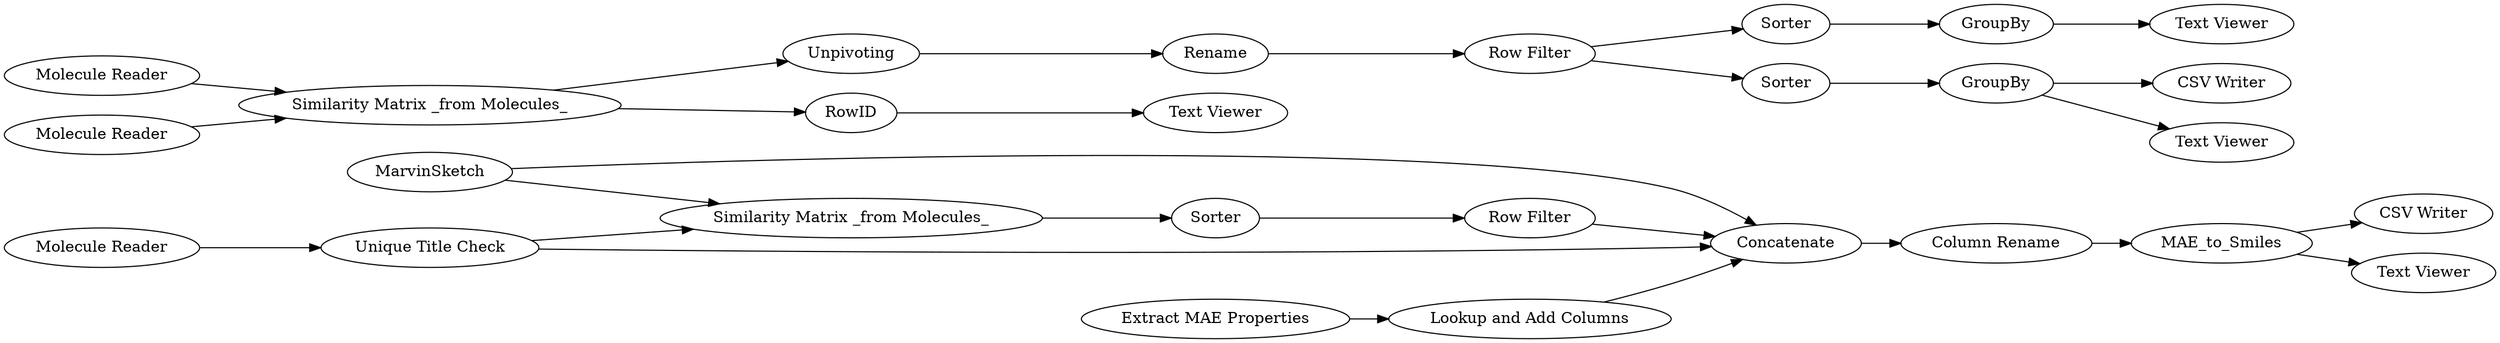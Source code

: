 digraph {
	14 -> 16
	31 -> 14
	8190 -> 182
	8196 -> 8192
	16 -> 37
	8193 -> 8194
	37 -> 24
	42 -> 8199
	32 -> 41
	42 -> 8201
	40 -> 8202
	8199 -> 8188
	8192 -> 8193
	173 -> 31
	7 -> 37
	8201 -> 155
	8191 -> 8190
	8196 -> 8191
	41 -> 31
	40 -> 38
	8190 -> 8195
	154 -> 42
	8188 -> 8196
	153 -> 42
	8197 -> 7
	173 -> 37
	24 -> 40
	41 -> 37
	7 [label="Lookup and Add Columns"]
	8194 [label="Text Viewer"]
	153 [label="Molecule Reader"]
	8196 [label="Row Filter"]
	182 [label="CSV Writer"]
	8188 [label=Rename]
	24 [label="Column Rename"]
	8190 [label=GroupBy]
	41 [label="Unique Title Check"]
	31 [label="Similarity Matrix _from Molecules_"]
	154 [label="Molecule Reader"]
	16 [label="Row Filter"]
	8191 [label=Sorter]
	8199 [label=Unpivoting]
	42 [label="Similarity Matrix _from Molecules_"]
	173 [label=MarvinSketch]
	8201 [label=RowID]
	8193 [label=GroupBy]
	8202 [label="CSV Writer"]
	14 [label=Sorter]
	38 [label="Text Viewer"]
	8197 [label="Extract MAE Properties"]
	8195 [label="Text Viewer"]
	155 [label="Text Viewer"]
	8192 [label=Sorter]
	40 [label=MAE_to_Smiles]
	32 [label="Molecule Reader"]
	37 [label=Concatenate]
	rankdir=LR
}

